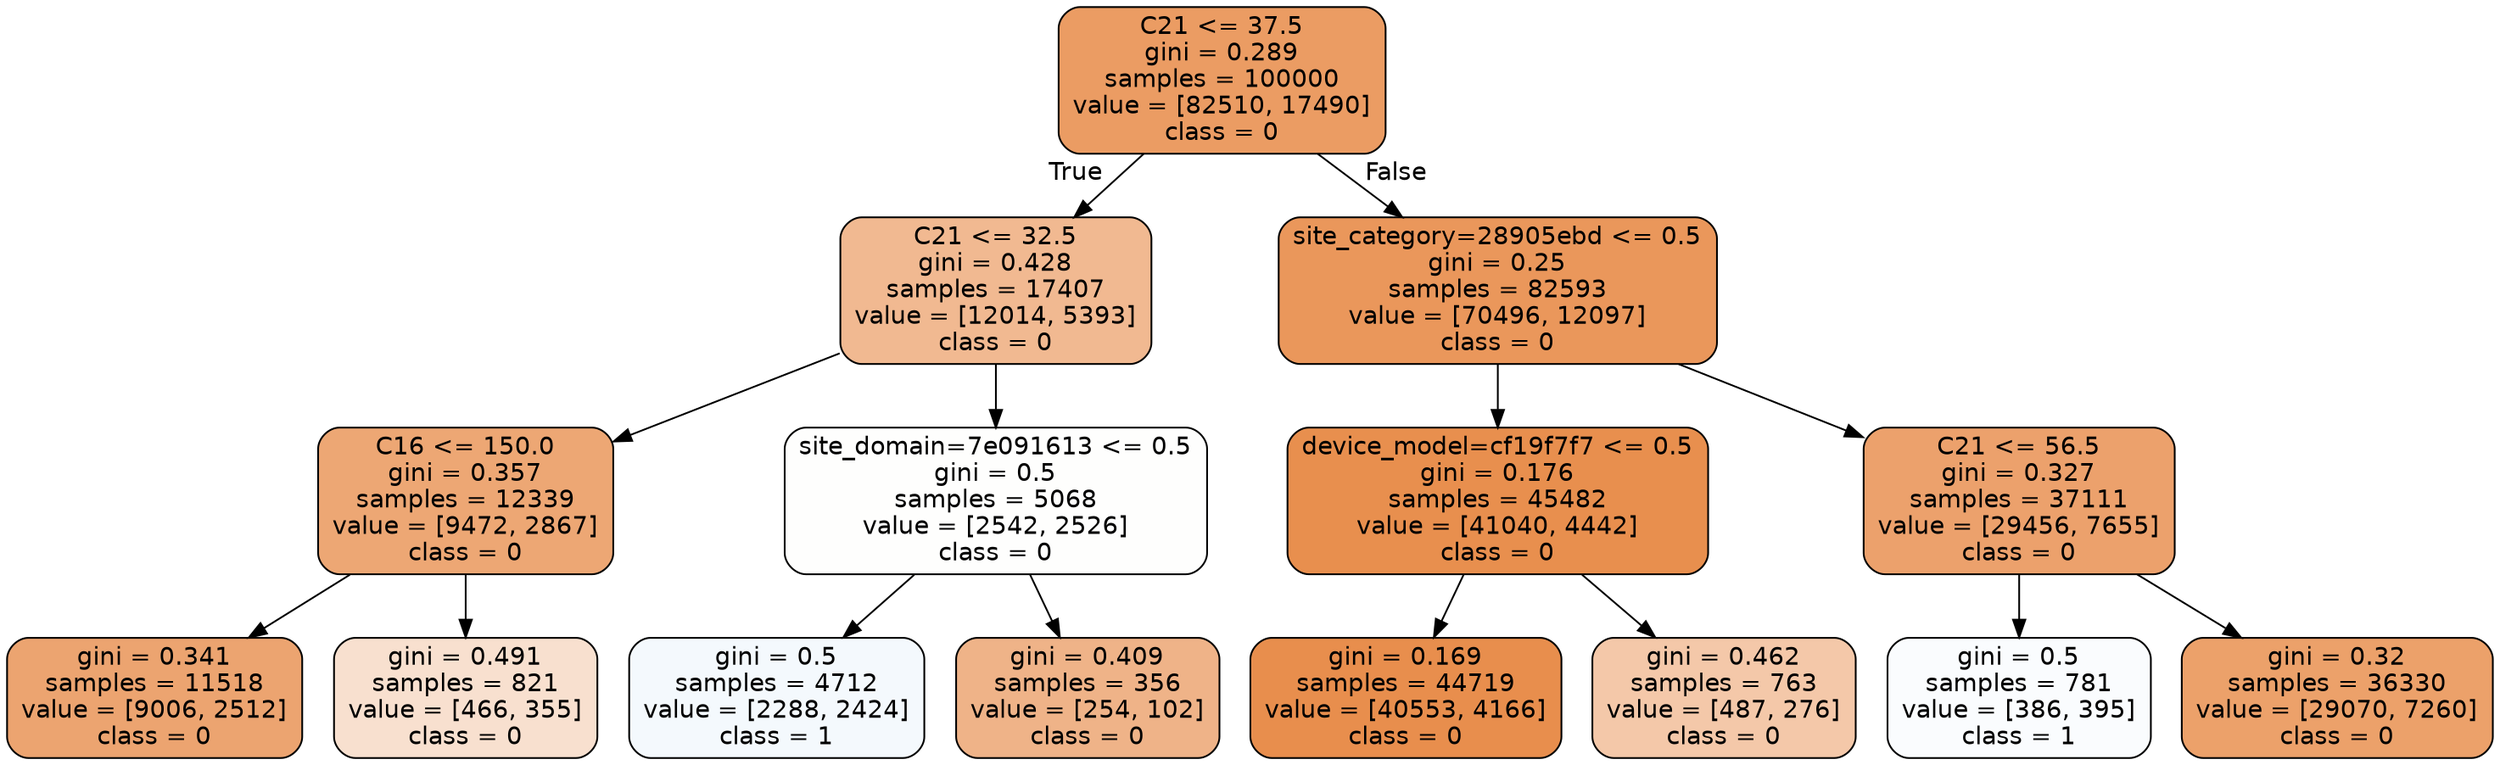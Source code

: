 digraph Tree {
node [shape=box, style="filled, rounded", color="black", fontname=helvetica] ;
edge [fontname=helvetica] ;
0 [label="C21 <= 37.5\ngini = 0.289\nsamples = 100000\nvalue = [82510, 17490]\nclass = 0", fillcolor="#e58139c9"] ;
1 [label="C21 <= 32.5\ngini = 0.428\nsamples = 17407\nvalue = [12014, 5393]\nclass = 0", fillcolor="#e581398d"] ;
0 -> 1 [labeldistance=2.5, labelangle=45, headlabel="True"] ;
2 [label="C16 <= 150.0\ngini = 0.357\nsamples = 12339\nvalue = [9472, 2867]\nclass = 0", fillcolor="#e58139b2"] ;
1 -> 2 ;
3 [label="gini = 0.341\nsamples = 11518\nvalue = [9006, 2512]\nclass = 0", fillcolor="#e58139b8"] ;
2 -> 3 ;
4 [label="gini = 0.491\nsamples = 821\nvalue = [466, 355]\nclass = 0", fillcolor="#e581393d"] ;
2 -> 4 ;
5 [label="site_domain=7e091613 <= 0.5\ngini = 0.5\nsamples = 5068\nvalue = [2542, 2526]\nclass = 0", fillcolor="#e5813902"] ;
1 -> 5 ;
6 [label="gini = 0.5\nsamples = 4712\nvalue = [2288, 2424]\nclass = 1", fillcolor="#399de50e"] ;
5 -> 6 ;
7 [label="gini = 0.409\nsamples = 356\nvalue = [254, 102]\nclass = 0", fillcolor="#e5813999"] ;
5 -> 7 ;
8 [label="site_category=28905ebd <= 0.5\ngini = 0.25\nsamples = 82593\nvalue = [70496, 12097]\nclass = 0", fillcolor="#e58139d3"] ;
0 -> 8 [labeldistance=2.5, labelangle=-45, headlabel="False"] ;
9 [label="device_model=cf19f7f7 <= 0.5\ngini = 0.176\nsamples = 45482\nvalue = [41040, 4442]\nclass = 0", fillcolor="#e58139e3"] ;
8 -> 9 ;
10 [label="gini = 0.169\nsamples = 44719\nvalue = [40553, 4166]\nclass = 0", fillcolor="#e58139e5"] ;
9 -> 10 ;
11 [label="gini = 0.462\nsamples = 763\nvalue = [487, 276]\nclass = 0", fillcolor="#e581396e"] ;
9 -> 11 ;
12 [label="C21 <= 56.5\ngini = 0.327\nsamples = 37111\nvalue = [29456, 7655]\nclass = 0", fillcolor="#e58139bd"] ;
8 -> 12 ;
13 [label="gini = 0.5\nsamples = 781\nvalue = [386, 395]\nclass = 1", fillcolor="#399de506"] ;
12 -> 13 ;
14 [label="gini = 0.32\nsamples = 36330\nvalue = [29070, 7260]\nclass = 0", fillcolor="#e58139bf"] ;
12 -> 14 ;
}